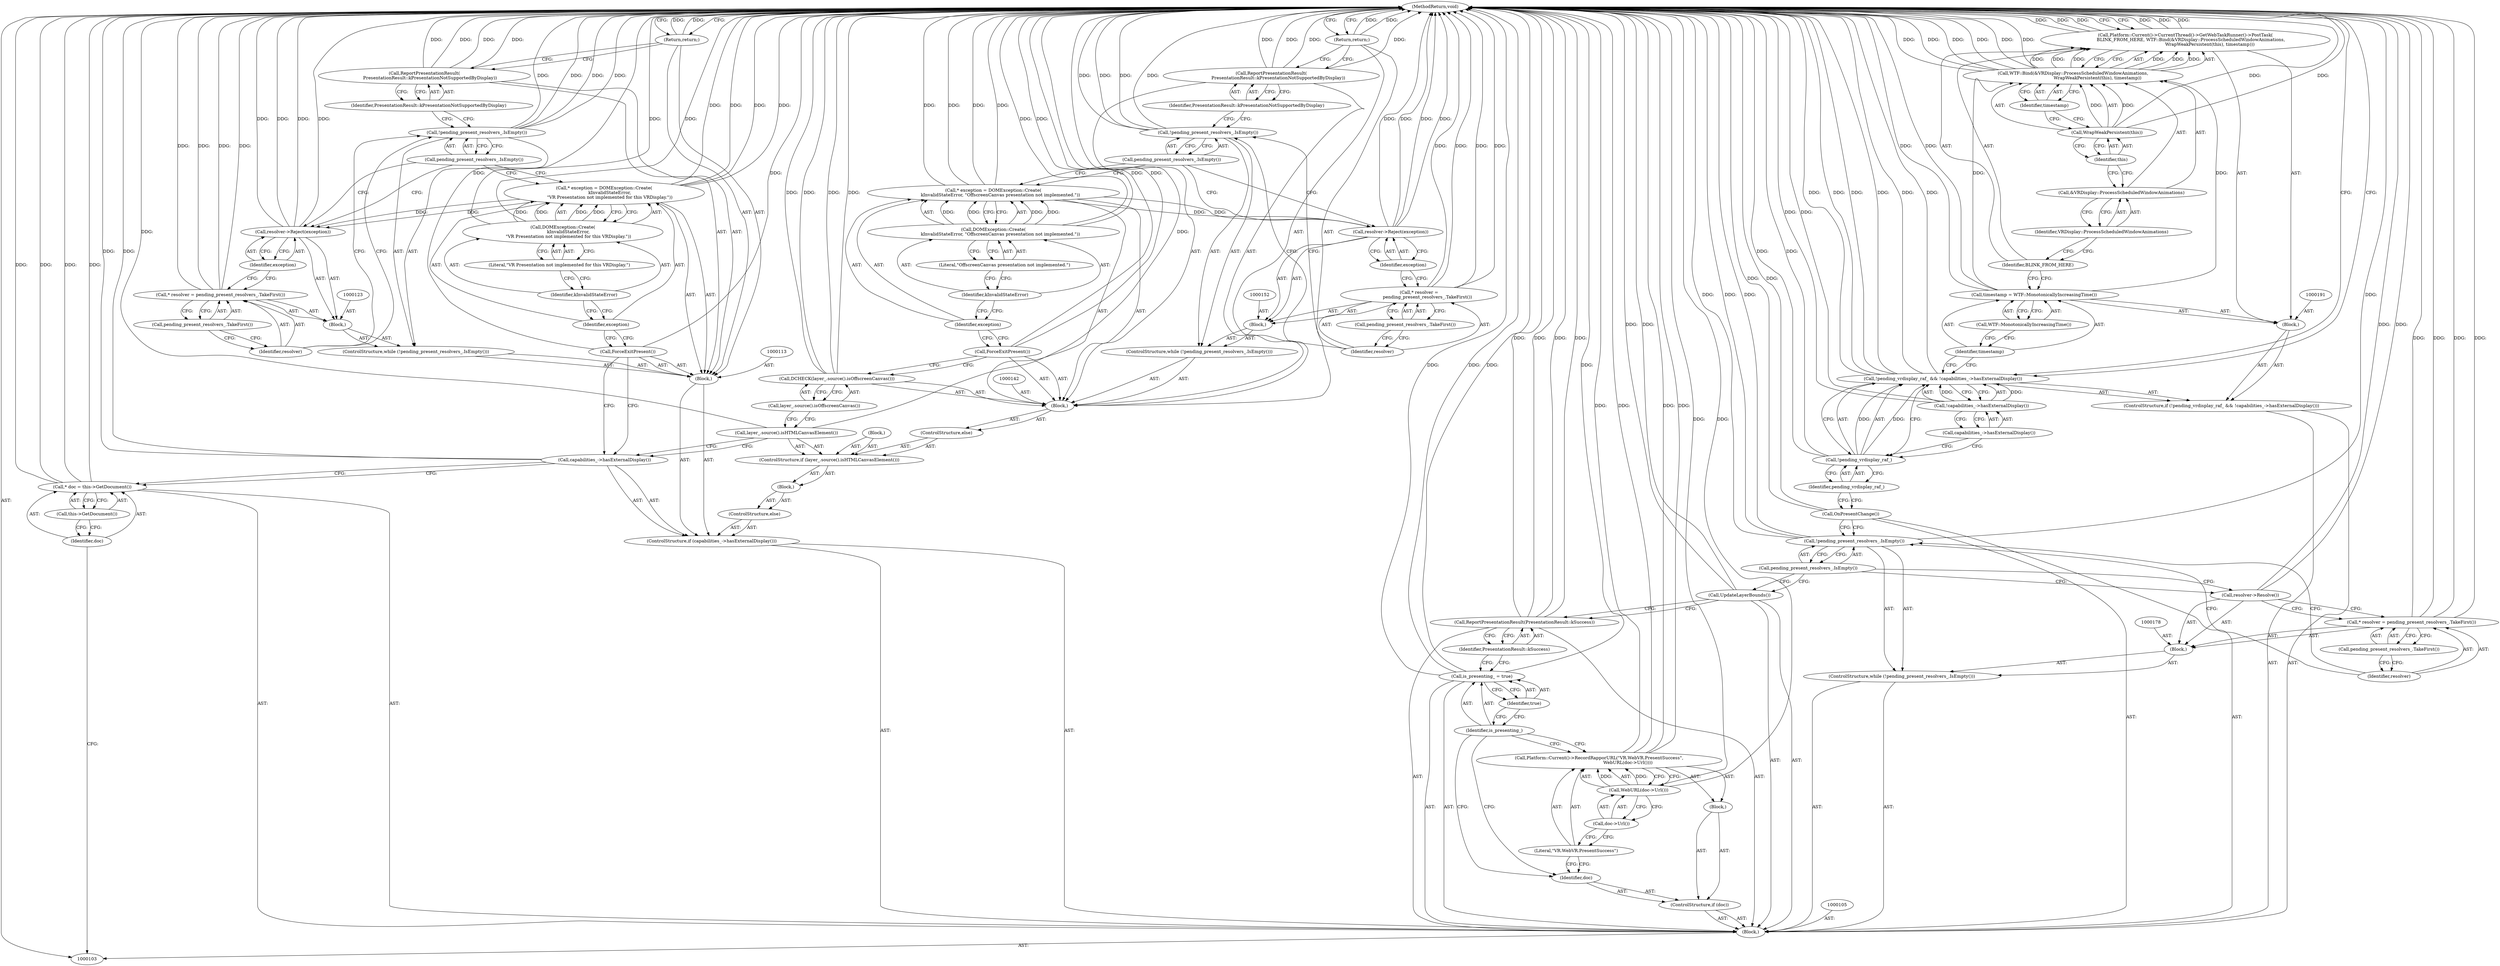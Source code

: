 digraph "0_Chrome_262e77a72493e36e8006aeeba1c7497a42ee5ad9" {
"1000203" [label="(MethodReturn,void)"];
"1000104" [label="(Block,)"];
"1000128" [label="(Identifier,exception)"];
"1000127" [label="(Call,resolver->Reject(exception))"];
"1000129" [label="(Call,ReportPresentationResult(\n        PresentationResult::kPresentationNotSupportedByDisplay))"];
"1000130" [label="(Identifier,PresentationResult::kPresentationNotSupportedByDisplay)"];
"1000131" [label="(Return,return;)"];
"1000132" [label="(ControlStructure,else)"];
"1000133" [label="(Block,)"];
"1000134" [label="(ControlStructure,if (layer_.source().isHTMLCanvasElement()))"];
"1000136" [label="(Block,)"];
"1000135" [label="(Call,layer_.source().isHTMLCanvasElement())"];
"1000137" [label="(ControlStructure,else)"];
"1000140" [label="(Call,layer_.source().isOffscreenCanvas())"];
"1000139" [label="(Call,DCHECK(layer_.source().isOffscreenCanvas()))"];
"1000141" [label="(Call,ForceExitPresent())"];
"1000106" [label="(Call,* doc = this->GetDocument())"];
"1000107" [label="(Identifier,doc)"];
"1000108" [label="(Call,this->GetDocument())"];
"1000143" [label="(Call,* exception = DOMException::Create(\n          kInvalidStateError, \"OffscreenCanvas presentation not implemented.\"))"];
"1000144" [label="(Identifier,exception)"];
"1000145" [label="(Call,DOMException::Create(\n          kInvalidStateError, \"OffscreenCanvas presentation not implemented.\"))"];
"1000138" [label="(Block,)"];
"1000146" [label="(Identifier,kInvalidStateError)"];
"1000147" [label="(Literal,\"OffscreenCanvas presentation not implemented.\")"];
"1000149" [label="(Call,!pending_present_resolvers_.IsEmpty())"];
"1000150" [label="(Call,pending_present_resolvers_.IsEmpty())"];
"1000148" [label="(ControlStructure,while (!pending_present_resolvers_.IsEmpty()))"];
"1000153" [label="(Call,* resolver =\n            pending_present_resolvers_.TakeFirst())"];
"1000154" [label="(Identifier,resolver)"];
"1000151" [label="(Block,)"];
"1000155" [label="(Call,pending_present_resolvers_.TakeFirst())"];
"1000157" [label="(Identifier,exception)"];
"1000156" [label="(Call,resolver->Reject(exception))"];
"1000158" [label="(Call,ReportPresentationResult(\n          PresentationResult::kPresentationNotSupportedByDisplay))"];
"1000159" [label="(Identifier,PresentationResult::kPresentationNotSupportedByDisplay)"];
"1000160" [label="(Return,return;)"];
"1000109" [label="(ControlStructure,if (capabilities_->hasExternalDisplay()))"];
"1000110" [label="(Call,capabilities_->hasExternalDisplay())"];
"1000163" [label="(Block,)"];
"1000161" [label="(ControlStructure,if (doc))"];
"1000162" [label="(Identifier,doc)"];
"1000164" [label="(Call,Platform::Current()->RecordRapporURL(\"VR.WebVR.PresentSuccess\",\n                                         WebURL(doc->Url())))"];
"1000165" [label="(Literal,\"VR.WebVR.PresentSuccess\")"];
"1000166" [label="(Call,WebURL(doc->Url()))"];
"1000167" [label="(Call,doc->Url())"];
"1000170" [label="(Identifier,true)"];
"1000168" [label="(Call,is_presenting_ = true)"];
"1000169" [label="(Identifier,is_presenting_)"];
"1000171" [label="(Call,ReportPresentationResult(PresentationResult::kSuccess))"];
"1000172" [label="(Identifier,PresentationResult::kSuccess)"];
"1000112" [label="(Call,ForceExitPresent())"];
"1000173" [label="(Call,UpdateLayerBounds())"];
"1000176" [label="(Call,pending_present_resolvers_.IsEmpty())"];
"1000174" [label="(ControlStructure,while (!pending_present_resolvers_.IsEmpty()))"];
"1000175" [label="(Call,!pending_present_resolvers_.IsEmpty())"];
"1000179" [label="(Call,* resolver = pending_present_resolvers_.TakeFirst())"];
"1000180" [label="(Identifier,resolver)"];
"1000181" [label="(Call,pending_present_resolvers_.TakeFirst())"];
"1000177" [label="(Block,)"];
"1000182" [label="(Call,resolver->Resolve())"];
"1000183" [label="(Call,OnPresentChange())"];
"1000114" [label="(Call,* exception = DOMException::Create(\n        kInvalidStateError,\n        \"VR Presentation not implemented for this VRDisplay.\"))"];
"1000115" [label="(Identifier,exception)"];
"1000116" [label="(Call,DOMException::Create(\n        kInvalidStateError,\n        \"VR Presentation not implemented for this VRDisplay.\"))"];
"1000111" [label="(Block,)"];
"1000184" [label="(ControlStructure,if (!pending_vrdisplay_raf_ && !capabilities_->hasExternalDisplay()))"];
"1000188" [label="(Call,!capabilities_->hasExternalDisplay())"];
"1000189" [label="(Call,capabilities_->hasExternalDisplay())"];
"1000185" [label="(Call,!pending_vrdisplay_raf_ && !capabilities_->hasExternalDisplay())"];
"1000186" [label="(Call,!pending_vrdisplay_raf_)"];
"1000187" [label="(Identifier,pending_vrdisplay_raf_)"];
"1000192" [label="(Call,timestamp = WTF::MonotonicallyIncreasingTime())"];
"1000193" [label="(Identifier,timestamp)"];
"1000194" [label="(Call,WTF::MonotonicallyIncreasingTime())"];
"1000190" [label="(Block,)"];
"1000195" [label="(Call,Platform::Current()->CurrentThread()->GetWebTaskRunner()->PostTask(\n        BLINK_FROM_HERE, WTF::Bind(&VRDisplay::ProcessScheduledWindowAnimations,\n                                   WrapWeakPersistent(this), timestamp)))"];
"1000197" [label="(Call,WTF::Bind(&VRDisplay::ProcessScheduledWindowAnimations,\n                                   WrapWeakPersistent(this), timestamp))"];
"1000198" [label="(Call,&VRDisplay::ProcessScheduledWindowAnimations)"];
"1000199" [label="(Identifier,VRDisplay::ProcessScheduledWindowAnimations)"];
"1000196" [label="(Identifier,BLINK_FROM_HERE)"];
"1000200" [label="(Call,WrapWeakPersistent(this))"];
"1000201" [label="(Identifier,this)"];
"1000202" [label="(Identifier,timestamp)"];
"1000117" [label="(Identifier,kInvalidStateError)"];
"1000118" [label="(Literal,\"VR Presentation not implemented for this VRDisplay.\")"];
"1000120" [label="(Call,!pending_present_resolvers_.IsEmpty())"];
"1000121" [label="(Call,pending_present_resolvers_.IsEmpty())"];
"1000119" [label="(ControlStructure,while (!pending_present_resolvers_.IsEmpty()))"];
"1000124" [label="(Call,* resolver = pending_present_resolvers_.TakeFirst())"];
"1000125" [label="(Identifier,resolver)"];
"1000126" [label="(Call,pending_present_resolvers_.TakeFirst())"];
"1000122" [label="(Block,)"];
"1000203" -> "1000103"  [label="AST: "];
"1000203" -> "1000131"  [label="CFG: "];
"1000203" -> "1000160"  [label="CFG: "];
"1000203" -> "1000195"  [label="CFG: "];
"1000203" -> "1000185"  [label="CFG: "];
"1000131" -> "1000203"  [label="DDG: "];
"1000160" -> "1000203"  [label="DDG: "];
"1000106" -> "1000203"  [label="DDG: "];
"1000106" -> "1000203"  [label="DDG: "];
"1000185" -> "1000203"  [label="DDG: "];
"1000185" -> "1000203"  [label="DDG: "];
"1000185" -> "1000203"  [label="DDG: "];
"1000168" -> "1000203"  [label="DDG: "];
"1000168" -> "1000203"  [label="DDG: "];
"1000179" -> "1000203"  [label="DDG: "];
"1000179" -> "1000203"  [label="DDG: "];
"1000112" -> "1000203"  [label="DDG: "];
"1000153" -> "1000203"  [label="DDG: "];
"1000153" -> "1000203"  [label="DDG: "];
"1000195" -> "1000203"  [label="DDG: "];
"1000195" -> "1000203"  [label="DDG: "];
"1000195" -> "1000203"  [label="DDG: "];
"1000182" -> "1000203"  [label="DDG: "];
"1000158" -> "1000203"  [label="DDG: "];
"1000158" -> "1000203"  [label="DDG: "];
"1000116" -> "1000203"  [label="DDG: "];
"1000129" -> "1000203"  [label="DDG: "];
"1000129" -> "1000203"  [label="DDG: "];
"1000164" -> "1000203"  [label="DDG: "];
"1000164" -> "1000203"  [label="DDG: "];
"1000124" -> "1000203"  [label="DDG: "];
"1000124" -> "1000203"  [label="DDG: "];
"1000171" -> "1000203"  [label="DDG: "];
"1000171" -> "1000203"  [label="DDG: "];
"1000186" -> "1000203"  [label="DDG: "];
"1000192" -> "1000203"  [label="DDG: "];
"1000200" -> "1000203"  [label="DDG: "];
"1000197" -> "1000203"  [label="DDG: "];
"1000197" -> "1000203"  [label="DDG: "];
"1000197" -> "1000203"  [label="DDG: "];
"1000156" -> "1000203"  [label="DDG: "];
"1000156" -> "1000203"  [label="DDG: "];
"1000188" -> "1000203"  [label="DDG: "];
"1000141" -> "1000203"  [label="DDG: "];
"1000139" -> "1000203"  [label="DDG: "];
"1000139" -> "1000203"  [label="DDG: "];
"1000143" -> "1000203"  [label="DDG: "];
"1000143" -> "1000203"  [label="DDG: "];
"1000166" -> "1000203"  [label="DDG: "];
"1000114" -> "1000203"  [label="DDG: "];
"1000114" -> "1000203"  [label="DDG: "];
"1000120" -> "1000203"  [label="DDG: "];
"1000120" -> "1000203"  [label="DDG: "];
"1000149" -> "1000203"  [label="DDG: "];
"1000149" -> "1000203"  [label="DDG: "];
"1000175" -> "1000203"  [label="DDG: "];
"1000175" -> "1000203"  [label="DDG: "];
"1000127" -> "1000203"  [label="DDG: "];
"1000127" -> "1000203"  [label="DDG: "];
"1000135" -> "1000203"  [label="DDG: "];
"1000110" -> "1000203"  [label="DDG: "];
"1000173" -> "1000203"  [label="DDG: "];
"1000145" -> "1000203"  [label="DDG: "];
"1000183" -> "1000203"  [label="DDG: "];
"1000104" -> "1000103"  [label="AST: "];
"1000105" -> "1000104"  [label="AST: "];
"1000106" -> "1000104"  [label="AST: "];
"1000109" -> "1000104"  [label="AST: "];
"1000161" -> "1000104"  [label="AST: "];
"1000168" -> "1000104"  [label="AST: "];
"1000171" -> "1000104"  [label="AST: "];
"1000173" -> "1000104"  [label="AST: "];
"1000174" -> "1000104"  [label="AST: "];
"1000183" -> "1000104"  [label="AST: "];
"1000184" -> "1000104"  [label="AST: "];
"1000128" -> "1000127"  [label="AST: "];
"1000128" -> "1000124"  [label="CFG: "];
"1000127" -> "1000128"  [label="CFG: "];
"1000127" -> "1000122"  [label="AST: "];
"1000127" -> "1000128"  [label="CFG: "];
"1000128" -> "1000127"  [label="AST: "];
"1000121" -> "1000127"  [label="CFG: "];
"1000127" -> "1000203"  [label="DDG: "];
"1000127" -> "1000203"  [label="DDG: "];
"1000114" -> "1000127"  [label="DDG: "];
"1000129" -> "1000111"  [label="AST: "];
"1000129" -> "1000130"  [label="CFG: "];
"1000130" -> "1000129"  [label="AST: "];
"1000131" -> "1000129"  [label="CFG: "];
"1000129" -> "1000203"  [label="DDG: "];
"1000129" -> "1000203"  [label="DDG: "];
"1000130" -> "1000129"  [label="AST: "];
"1000130" -> "1000120"  [label="CFG: "];
"1000129" -> "1000130"  [label="CFG: "];
"1000131" -> "1000111"  [label="AST: "];
"1000131" -> "1000129"  [label="CFG: "];
"1000203" -> "1000131"  [label="CFG: "];
"1000131" -> "1000203"  [label="DDG: "];
"1000132" -> "1000109"  [label="AST: "];
"1000133" -> "1000132"  [label="AST: "];
"1000133" -> "1000132"  [label="AST: "];
"1000134" -> "1000133"  [label="AST: "];
"1000134" -> "1000133"  [label="AST: "];
"1000135" -> "1000134"  [label="AST: "];
"1000136" -> "1000134"  [label="AST: "];
"1000137" -> "1000134"  [label="AST: "];
"1000136" -> "1000134"  [label="AST: "];
"1000135" -> "1000134"  [label="AST: "];
"1000135" -> "1000110"  [label="CFG: "];
"1000140" -> "1000135"  [label="CFG: "];
"1000135" -> "1000203"  [label="DDG: "];
"1000137" -> "1000134"  [label="AST: "];
"1000138" -> "1000137"  [label="AST: "];
"1000140" -> "1000139"  [label="AST: "];
"1000140" -> "1000135"  [label="CFG: "];
"1000139" -> "1000140"  [label="CFG: "];
"1000139" -> "1000138"  [label="AST: "];
"1000139" -> "1000140"  [label="CFG: "];
"1000140" -> "1000139"  [label="AST: "];
"1000141" -> "1000139"  [label="CFG: "];
"1000139" -> "1000203"  [label="DDG: "];
"1000139" -> "1000203"  [label="DDG: "];
"1000141" -> "1000138"  [label="AST: "];
"1000141" -> "1000139"  [label="CFG: "];
"1000144" -> "1000141"  [label="CFG: "];
"1000141" -> "1000203"  [label="DDG: "];
"1000106" -> "1000104"  [label="AST: "];
"1000106" -> "1000108"  [label="CFG: "];
"1000107" -> "1000106"  [label="AST: "];
"1000108" -> "1000106"  [label="AST: "];
"1000110" -> "1000106"  [label="CFG: "];
"1000106" -> "1000203"  [label="DDG: "];
"1000106" -> "1000203"  [label="DDG: "];
"1000107" -> "1000106"  [label="AST: "];
"1000107" -> "1000103"  [label="CFG: "];
"1000108" -> "1000107"  [label="CFG: "];
"1000108" -> "1000106"  [label="AST: "];
"1000108" -> "1000107"  [label="CFG: "];
"1000106" -> "1000108"  [label="CFG: "];
"1000143" -> "1000138"  [label="AST: "];
"1000143" -> "1000145"  [label="CFG: "];
"1000144" -> "1000143"  [label="AST: "];
"1000145" -> "1000143"  [label="AST: "];
"1000150" -> "1000143"  [label="CFG: "];
"1000143" -> "1000203"  [label="DDG: "];
"1000143" -> "1000203"  [label="DDG: "];
"1000145" -> "1000143"  [label="DDG: "];
"1000145" -> "1000143"  [label="DDG: "];
"1000143" -> "1000156"  [label="DDG: "];
"1000144" -> "1000143"  [label="AST: "];
"1000144" -> "1000141"  [label="CFG: "];
"1000146" -> "1000144"  [label="CFG: "];
"1000145" -> "1000143"  [label="AST: "];
"1000145" -> "1000147"  [label="CFG: "];
"1000146" -> "1000145"  [label="AST: "];
"1000147" -> "1000145"  [label="AST: "];
"1000143" -> "1000145"  [label="CFG: "];
"1000145" -> "1000203"  [label="DDG: "];
"1000145" -> "1000143"  [label="DDG: "];
"1000145" -> "1000143"  [label="DDG: "];
"1000138" -> "1000137"  [label="AST: "];
"1000139" -> "1000138"  [label="AST: "];
"1000141" -> "1000138"  [label="AST: "];
"1000142" -> "1000138"  [label="AST: "];
"1000143" -> "1000138"  [label="AST: "];
"1000148" -> "1000138"  [label="AST: "];
"1000158" -> "1000138"  [label="AST: "];
"1000160" -> "1000138"  [label="AST: "];
"1000146" -> "1000145"  [label="AST: "];
"1000146" -> "1000144"  [label="CFG: "];
"1000147" -> "1000146"  [label="CFG: "];
"1000147" -> "1000145"  [label="AST: "];
"1000147" -> "1000146"  [label="CFG: "];
"1000145" -> "1000147"  [label="CFG: "];
"1000149" -> "1000148"  [label="AST: "];
"1000149" -> "1000150"  [label="CFG: "];
"1000150" -> "1000149"  [label="AST: "];
"1000154" -> "1000149"  [label="CFG: "];
"1000159" -> "1000149"  [label="CFG: "];
"1000149" -> "1000203"  [label="DDG: "];
"1000149" -> "1000203"  [label="DDG: "];
"1000150" -> "1000149"  [label="AST: "];
"1000150" -> "1000156"  [label="CFG: "];
"1000150" -> "1000143"  [label="CFG: "];
"1000149" -> "1000150"  [label="CFG: "];
"1000148" -> "1000138"  [label="AST: "];
"1000149" -> "1000148"  [label="AST: "];
"1000151" -> "1000148"  [label="AST: "];
"1000153" -> "1000151"  [label="AST: "];
"1000153" -> "1000155"  [label="CFG: "];
"1000154" -> "1000153"  [label="AST: "];
"1000155" -> "1000153"  [label="AST: "];
"1000157" -> "1000153"  [label="CFG: "];
"1000153" -> "1000203"  [label="DDG: "];
"1000153" -> "1000203"  [label="DDG: "];
"1000154" -> "1000153"  [label="AST: "];
"1000154" -> "1000149"  [label="CFG: "];
"1000155" -> "1000154"  [label="CFG: "];
"1000151" -> "1000148"  [label="AST: "];
"1000152" -> "1000151"  [label="AST: "];
"1000153" -> "1000151"  [label="AST: "];
"1000156" -> "1000151"  [label="AST: "];
"1000155" -> "1000153"  [label="AST: "];
"1000155" -> "1000154"  [label="CFG: "];
"1000153" -> "1000155"  [label="CFG: "];
"1000157" -> "1000156"  [label="AST: "];
"1000157" -> "1000153"  [label="CFG: "];
"1000156" -> "1000157"  [label="CFG: "];
"1000156" -> "1000151"  [label="AST: "];
"1000156" -> "1000157"  [label="CFG: "];
"1000157" -> "1000156"  [label="AST: "];
"1000150" -> "1000156"  [label="CFG: "];
"1000156" -> "1000203"  [label="DDG: "];
"1000156" -> "1000203"  [label="DDG: "];
"1000143" -> "1000156"  [label="DDG: "];
"1000158" -> "1000138"  [label="AST: "];
"1000158" -> "1000159"  [label="CFG: "];
"1000159" -> "1000158"  [label="AST: "];
"1000160" -> "1000158"  [label="CFG: "];
"1000158" -> "1000203"  [label="DDG: "];
"1000158" -> "1000203"  [label="DDG: "];
"1000159" -> "1000158"  [label="AST: "];
"1000159" -> "1000149"  [label="CFG: "];
"1000158" -> "1000159"  [label="CFG: "];
"1000160" -> "1000138"  [label="AST: "];
"1000160" -> "1000158"  [label="CFG: "];
"1000203" -> "1000160"  [label="CFG: "];
"1000160" -> "1000203"  [label="DDG: "];
"1000109" -> "1000104"  [label="AST: "];
"1000110" -> "1000109"  [label="AST: "];
"1000111" -> "1000109"  [label="AST: "];
"1000132" -> "1000109"  [label="AST: "];
"1000110" -> "1000109"  [label="AST: "];
"1000110" -> "1000106"  [label="CFG: "];
"1000112" -> "1000110"  [label="CFG: "];
"1000135" -> "1000110"  [label="CFG: "];
"1000110" -> "1000203"  [label="DDG: "];
"1000163" -> "1000161"  [label="AST: "];
"1000164" -> "1000163"  [label="AST: "];
"1000161" -> "1000104"  [label="AST: "];
"1000162" -> "1000161"  [label="AST: "];
"1000163" -> "1000161"  [label="AST: "];
"1000162" -> "1000161"  [label="AST: "];
"1000165" -> "1000162"  [label="CFG: "];
"1000169" -> "1000162"  [label="CFG: "];
"1000164" -> "1000163"  [label="AST: "];
"1000164" -> "1000166"  [label="CFG: "];
"1000165" -> "1000164"  [label="AST: "];
"1000166" -> "1000164"  [label="AST: "];
"1000169" -> "1000164"  [label="CFG: "];
"1000164" -> "1000203"  [label="DDG: "];
"1000164" -> "1000203"  [label="DDG: "];
"1000166" -> "1000164"  [label="DDG: "];
"1000165" -> "1000164"  [label="AST: "];
"1000165" -> "1000162"  [label="CFG: "];
"1000167" -> "1000165"  [label="CFG: "];
"1000166" -> "1000164"  [label="AST: "];
"1000166" -> "1000167"  [label="CFG: "];
"1000167" -> "1000166"  [label="AST: "];
"1000164" -> "1000166"  [label="CFG: "];
"1000166" -> "1000203"  [label="DDG: "];
"1000166" -> "1000164"  [label="DDG: "];
"1000167" -> "1000166"  [label="AST: "];
"1000167" -> "1000165"  [label="CFG: "];
"1000166" -> "1000167"  [label="CFG: "];
"1000170" -> "1000168"  [label="AST: "];
"1000170" -> "1000169"  [label="CFG: "];
"1000168" -> "1000170"  [label="CFG: "];
"1000168" -> "1000104"  [label="AST: "];
"1000168" -> "1000170"  [label="CFG: "];
"1000169" -> "1000168"  [label="AST: "];
"1000170" -> "1000168"  [label="AST: "];
"1000172" -> "1000168"  [label="CFG: "];
"1000168" -> "1000203"  [label="DDG: "];
"1000168" -> "1000203"  [label="DDG: "];
"1000169" -> "1000168"  [label="AST: "];
"1000169" -> "1000164"  [label="CFG: "];
"1000169" -> "1000162"  [label="CFG: "];
"1000170" -> "1000169"  [label="CFG: "];
"1000171" -> "1000104"  [label="AST: "];
"1000171" -> "1000172"  [label="CFG: "];
"1000172" -> "1000171"  [label="AST: "];
"1000173" -> "1000171"  [label="CFG: "];
"1000171" -> "1000203"  [label="DDG: "];
"1000171" -> "1000203"  [label="DDG: "];
"1000172" -> "1000171"  [label="AST: "];
"1000172" -> "1000168"  [label="CFG: "];
"1000171" -> "1000172"  [label="CFG: "];
"1000112" -> "1000111"  [label="AST: "];
"1000112" -> "1000110"  [label="CFG: "];
"1000115" -> "1000112"  [label="CFG: "];
"1000112" -> "1000203"  [label="DDG: "];
"1000173" -> "1000104"  [label="AST: "];
"1000173" -> "1000171"  [label="CFG: "];
"1000176" -> "1000173"  [label="CFG: "];
"1000173" -> "1000203"  [label="DDG: "];
"1000176" -> "1000175"  [label="AST: "];
"1000176" -> "1000182"  [label="CFG: "];
"1000176" -> "1000173"  [label="CFG: "];
"1000175" -> "1000176"  [label="CFG: "];
"1000174" -> "1000104"  [label="AST: "];
"1000175" -> "1000174"  [label="AST: "];
"1000177" -> "1000174"  [label="AST: "];
"1000175" -> "1000174"  [label="AST: "];
"1000175" -> "1000176"  [label="CFG: "];
"1000176" -> "1000175"  [label="AST: "];
"1000180" -> "1000175"  [label="CFG: "];
"1000183" -> "1000175"  [label="CFG: "];
"1000175" -> "1000203"  [label="DDG: "];
"1000175" -> "1000203"  [label="DDG: "];
"1000179" -> "1000177"  [label="AST: "];
"1000179" -> "1000181"  [label="CFG: "];
"1000180" -> "1000179"  [label="AST: "];
"1000181" -> "1000179"  [label="AST: "];
"1000182" -> "1000179"  [label="CFG: "];
"1000179" -> "1000203"  [label="DDG: "];
"1000179" -> "1000203"  [label="DDG: "];
"1000180" -> "1000179"  [label="AST: "];
"1000180" -> "1000175"  [label="CFG: "];
"1000181" -> "1000180"  [label="CFG: "];
"1000181" -> "1000179"  [label="AST: "];
"1000181" -> "1000180"  [label="CFG: "];
"1000179" -> "1000181"  [label="CFG: "];
"1000177" -> "1000174"  [label="AST: "];
"1000178" -> "1000177"  [label="AST: "];
"1000179" -> "1000177"  [label="AST: "];
"1000182" -> "1000177"  [label="AST: "];
"1000182" -> "1000177"  [label="AST: "];
"1000182" -> "1000179"  [label="CFG: "];
"1000176" -> "1000182"  [label="CFG: "];
"1000182" -> "1000203"  [label="DDG: "];
"1000183" -> "1000104"  [label="AST: "];
"1000183" -> "1000175"  [label="CFG: "];
"1000187" -> "1000183"  [label="CFG: "];
"1000183" -> "1000203"  [label="DDG: "];
"1000114" -> "1000111"  [label="AST: "];
"1000114" -> "1000116"  [label="CFG: "];
"1000115" -> "1000114"  [label="AST: "];
"1000116" -> "1000114"  [label="AST: "];
"1000121" -> "1000114"  [label="CFG: "];
"1000114" -> "1000203"  [label="DDG: "];
"1000114" -> "1000203"  [label="DDG: "];
"1000116" -> "1000114"  [label="DDG: "];
"1000116" -> "1000114"  [label="DDG: "];
"1000114" -> "1000127"  [label="DDG: "];
"1000115" -> "1000114"  [label="AST: "];
"1000115" -> "1000112"  [label="CFG: "];
"1000117" -> "1000115"  [label="CFG: "];
"1000116" -> "1000114"  [label="AST: "];
"1000116" -> "1000118"  [label="CFG: "];
"1000117" -> "1000116"  [label="AST: "];
"1000118" -> "1000116"  [label="AST: "];
"1000114" -> "1000116"  [label="CFG: "];
"1000116" -> "1000203"  [label="DDG: "];
"1000116" -> "1000114"  [label="DDG: "];
"1000116" -> "1000114"  [label="DDG: "];
"1000111" -> "1000109"  [label="AST: "];
"1000112" -> "1000111"  [label="AST: "];
"1000113" -> "1000111"  [label="AST: "];
"1000114" -> "1000111"  [label="AST: "];
"1000119" -> "1000111"  [label="AST: "];
"1000129" -> "1000111"  [label="AST: "];
"1000131" -> "1000111"  [label="AST: "];
"1000184" -> "1000104"  [label="AST: "];
"1000185" -> "1000184"  [label="AST: "];
"1000190" -> "1000184"  [label="AST: "];
"1000188" -> "1000185"  [label="AST: "];
"1000188" -> "1000189"  [label="CFG: "];
"1000189" -> "1000188"  [label="AST: "];
"1000185" -> "1000188"  [label="CFG: "];
"1000188" -> "1000203"  [label="DDG: "];
"1000188" -> "1000185"  [label="DDG: "];
"1000189" -> "1000188"  [label="AST: "];
"1000189" -> "1000186"  [label="CFG: "];
"1000188" -> "1000189"  [label="CFG: "];
"1000185" -> "1000184"  [label="AST: "];
"1000185" -> "1000186"  [label="CFG: "];
"1000185" -> "1000188"  [label="CFG: "];
"1000186" -> "1000185"  [label="AST: "];
"1000188" -> "1000185"  [label="AST: "];
"1000193" -> "1000185"  [label="CFG: "];
"1000203" -> "1000185"  [label="CFG: "];
"1000185" -> "1000203"  [label="DDG: "];
"1000185" -> "1000203"  [label="DDG: "];
"1000185" -> "1000203"  [label="DDG: "];
"1000186" -> "1000185"  [label="DDG: "];
"1000188" -> "1000185"  [label="DDG: "];
"1000186" -> "1000185"  [label="AST: "];
"1000186" -> "1000187"  [label="CFG: "];
"1000187" -> "1000186"  [label="AST: "];
"1000189" -> "1000186"  [label="CFG: "];
"1000185" -> "1000186"  [label="CFG: "];
"1000186" -> "1000203"  [label="DDG: "];
"1000186" -> "1000185"  [label="DDG: "];
"1000187" -> "1000186"  [label="AST: "];
"1000187" -> "1000183"  [label="CFG: "];
"1000186" -> "1000187"  [label="CFG: "];
"1000192" -> "1000190"  [label="AST: "];
"1000192" -> "1000194"  [label="CFG: "];
"1000193" -> "1000192"  [label="AST: "];
"1000194" -> "1000192"  [label="AST: "];
"1000196" -> "1000192"  [label="CFG: "];
"1000192" -> "1000203"  [label="DDG: "];
"1000192" -> "1000197"  [label="DDG: "];
"1000193" -> "1000192"  [label="AST: "];
"1000193" -> "1000185"  [label="CFG: "];
"1000194" -> "1000193"  [label="CFG: "];
"1000194" -> "1000192"  [label="AST: "];
"1000194" -> "1000193"  [label="CFG: "];
"1000192" -> "1000194"  [label="CFG: "];
"1000190" -> "1000184"  [label="AST: "];
"1000191" -> "1000190"  [label="AST: "];
"1000192" -> "1000190"  [label="AST: "];
"1000195" -> "1000190"  [label="AST: "];
"1000195" -> "1000190"  [label="AST: "];
"1000195" -> "1000197"  [label="CFG: "];
"1000196" -> "1000195"  [label="AST: "];
"1000197" -> "1000195"  [label="AST: "];
"1000203" -> "1000195"  [label="CFG: "];
"1000195" -> "1000203"  [label="DDG: "];
"1000195" -> "1000203"  [label="DDG: "];
"1000195" -> "1000203"  [label="DDG: "];
"1000197" -> "1000195"  [label="DDG: "];
"1000197" -> "1000195"  [label="DDG: "];
"1000197" -> "1000195"  [label="DDG: "];
"1000197" -> "1000195"  [label="AST: "];
"1000197" -> "1000202"  [label="CFG: "];
"1000198" -> "1000197"  [label="AST: "];
"1000200" -> "1000197"  [label="AST: "];
"1000202" -> "1000197"  [label="AST: "];
"1000195" -> "1000197"  [label="CFG: "];
"1000197" -> "1000203"  [label="DDG: "];
"1000197" -> "1000203"  [label="DDG: "];
"1000197" -> "1000203"  [label="DDG: "];
"1000197" -> "1000195"  [label="DDG: "];
"1000197" -> "1000195"  [label="DDG: "];
"1000197" -> "1000195"  [label="DDG: "];
"1000200" -> "1000197"  [label="DDG: "];
"1000192" -> "1000197"  [label="DDG: "];
"1000198" -> "1000197"  [label="AST: "];
"1000198" -> "1000199"  [label="CFG: "];
"1000199" -> "1000198"  [label="AST: "];
"1000201" -> "1000198"  [label="CFG: "];
"1000199" -> "1000198"  [label="AST: "];
"1000199" -> "1000196"  [label="CFG: "];
"1000198" -> "1000199"  [label="CFG: "];
"1000196" -> "1000195"  [label="AST: "];
"1000196" -> "1000192"  [label="CFG: "];
"1000199" -> "1000196"  [label="CFG: "];
"1000200" -> "1000197"  [label="AST: "];
"1000200" -> "1000201"  [label="CFG: "];
"1000201" -> "1000200"  [label="AST: "];
"1000202" -> "1000200"  [label="CFG: "];
"1000200" -> "1000203"  [label="DDG: "];
"1000200" -> "1000197"  [label="DDG: "];
"1000201" -> "1000200"  [label="AST: "];
"1000201" -> "1000198"  [label="CFG: "];
"1000200" -> "1000201"  [label="CFG: "];
"1000202" -> "1000197"  [label="AST: "];
"1000202" -> "1000200"  [label="CFG: "];
"1000197" -> "1000202"  [label="CFG: "];
"1000117" -> "1000116"  [label="AST: "];
"1000117" -> "1000115"  [label="CFG: "];
"1000118" -> "1000117"  [label="CFG: "];
"1000118" -> "1000116"  [label="AST: "];
"1000118" -> "1000117"  [label="CFG: "];
"1000116" -> "1000118"  [label="CFG: "];
"1000120" -> "1000119"  [label="AST: "];
"1000120" -> "1000121"  [label="CFG: "];
"1000121" -> "1000120"  [label="AST: "];
"1000125" -> "1000120"  [label="CFG: "];
"1000130" -> "1000120"  [label="CFG: "];
"1000120" -> "1000203"  [label="DDG: "];
"1000120" -> "1000203"  [label="DDG: "];
"1000121" -> "1000120"  [label="AST: "];
"1000121" -> "1000127"  [label="CFG: "];
"1000121" -> "1000114"  [label="CFG: "];
"1000120" -> "1000121"  [label="CFG: "];
"1000119" -> "1000111"  [label="AST: "];
"1000120" -> "1000119"  [label="AST: "];
"1000122" -> "1000119"  [label="AST: "];
"1000124" -> "1000122"  [label="AST: "];
"1000124" -> "1000126"  [label="CFG: "];
"1000125" -> "1000124"  [label="AST: "];
"1000126" -> "1000124"  [label="AST: "];
"1000128" -> "1000124"  [label="CFG: "];
"1000124" -> "1000203"  [label="DDG: "];
"1000124" -> "1000203"  [label="DDG: "];
"1000125" -> "1000124"  [label="AST: "];
"1000125" -> "1000120"  [label="CFG: "];
"1000126" -> "1000125"  [label="CFG: "];
"1000126" -> "1000124"  [label="AST: "];
"1000126" -> "1000125"  [label="CFG: "];
"1000124" -> "1000126"  [label="CFG: "];
"1000122" -> "1000119"  [label="AST: "];
"1000123" -> "1000122"  [label="AST: "];
"1000124" -> "1000122"  [label="AST: "];
"1000127" -> "1000122"  [label="AST: "];
}
